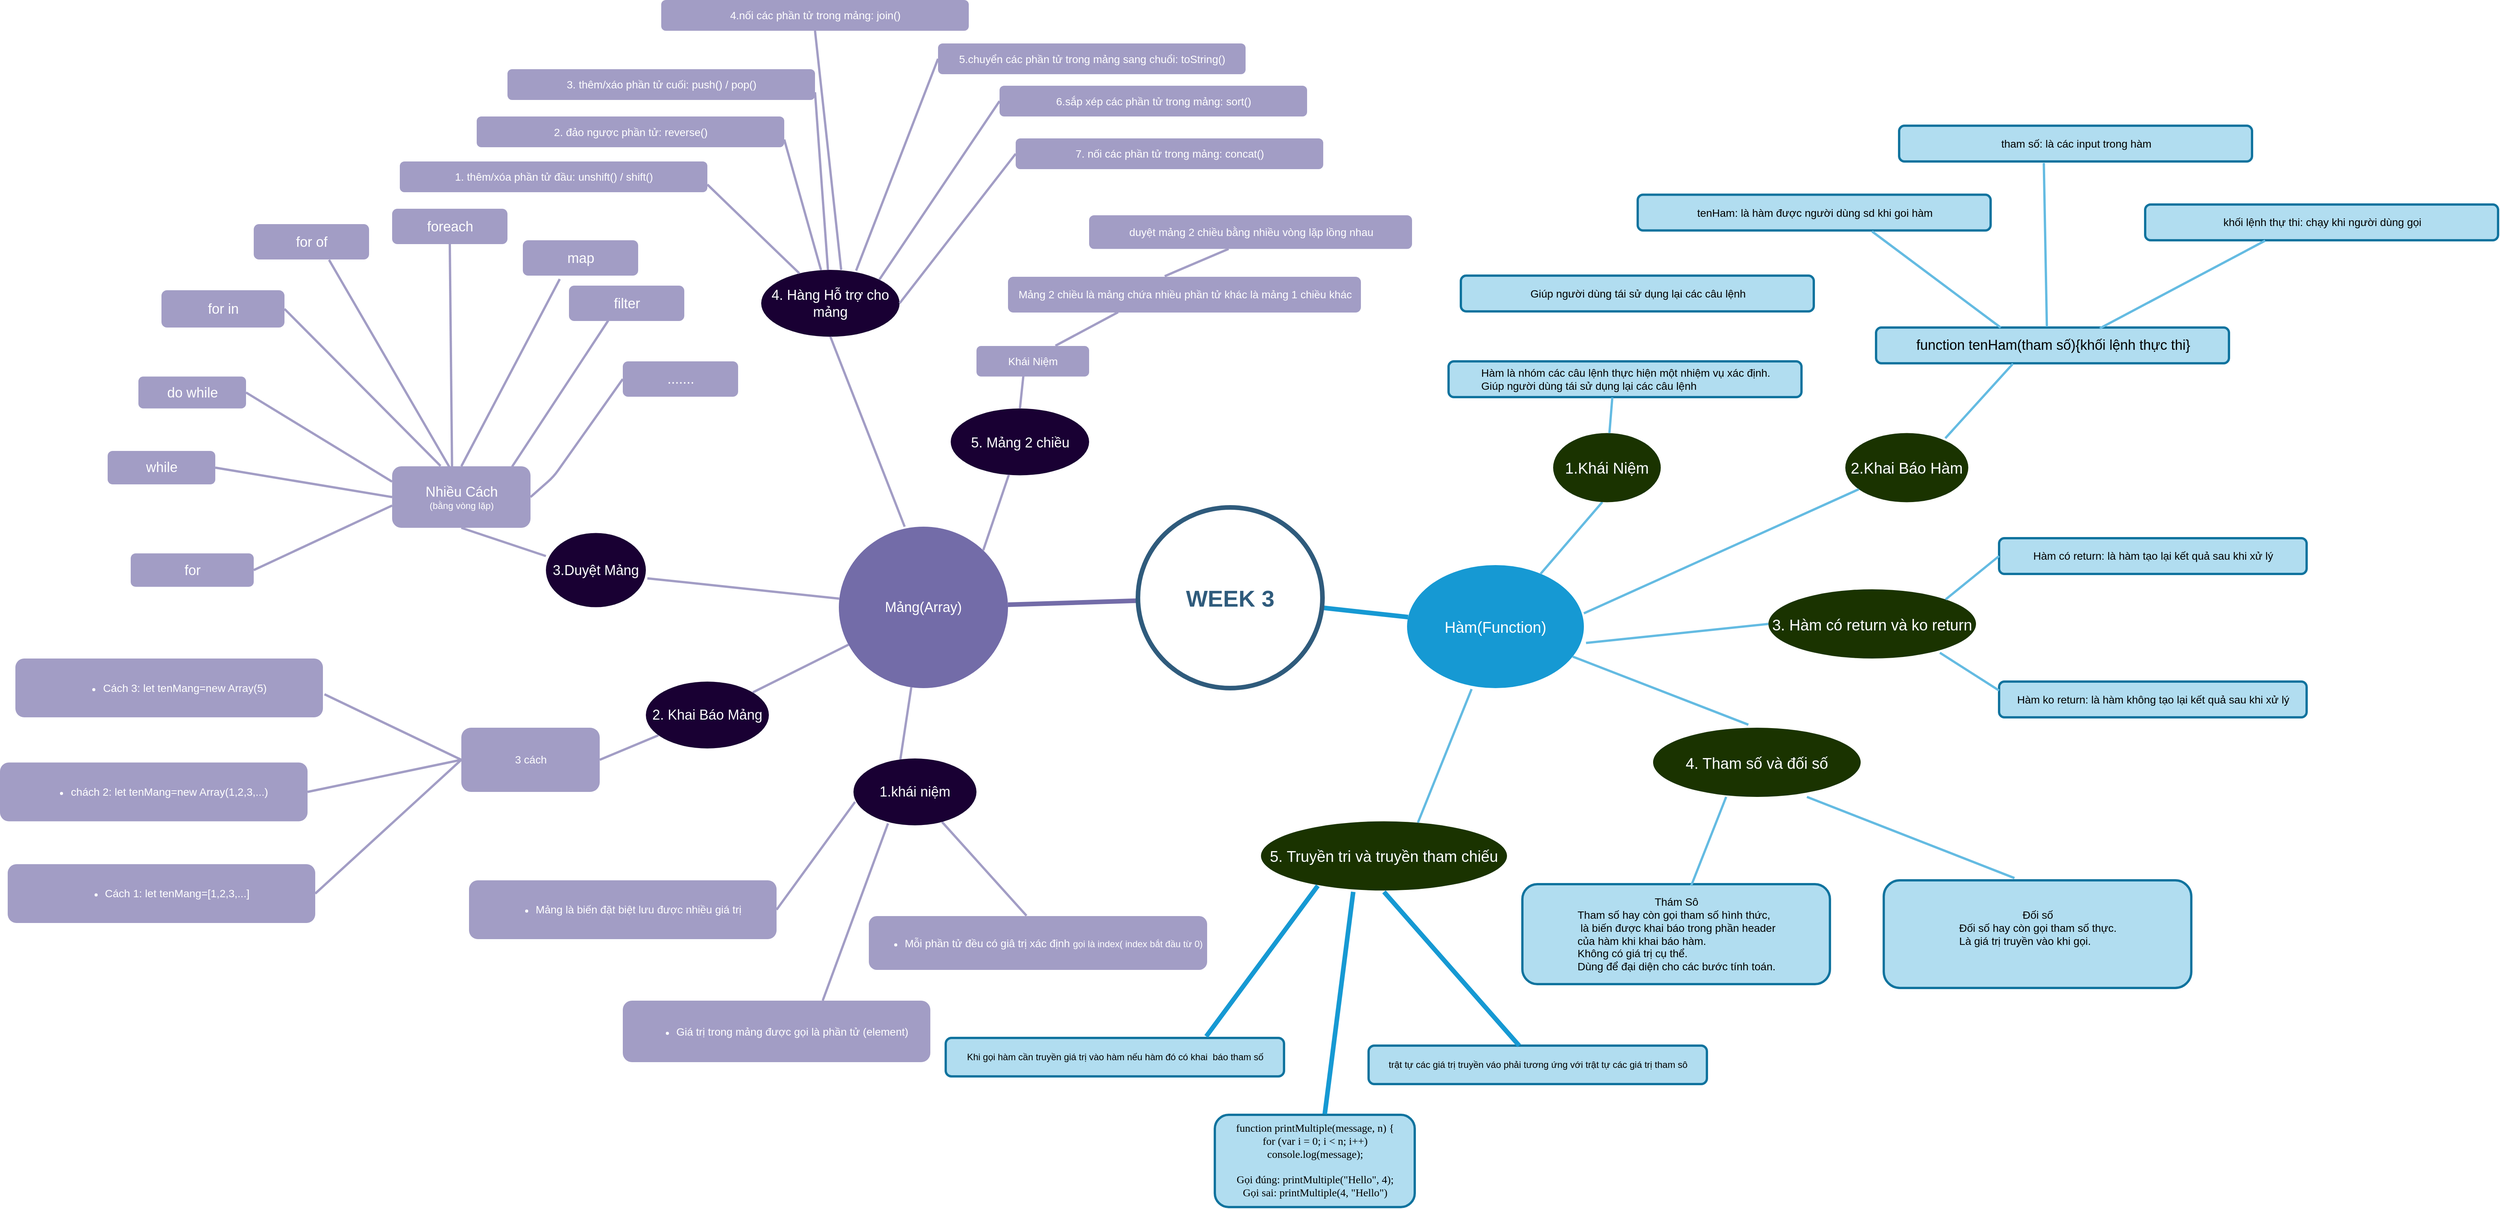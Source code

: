 <mxfile version="15.5.4" type="device"><diagram id="6a731a19-8d31-9384-78a2-239565b7b9f0" name="Page-1"><mxGraphModel dx="2037" dy="460" grid="1" gridSize="10" guides="1" tooltips="1" connect="1" arrows="1" fold="1" page="1" pageScale="1" pageWidth="1169" pageHeight="827" background="none" math="0" shadow="0"><root><mxCell id="0"/><mxCell id="1" parent="0"/><mxCell id="1353" value="Hàm(Function)" style="ellipse;whiteSpace=wrap;html=1;shadow=0;fontFamily=Helvetica;fontSize=20;fontColor=#FFFFFF;align=center;strokeWidth=3;fillColor=#1699D3;strokeColor=none;" parent="1" vertex="1"><mxGeometry x="1470" y="805" width="230" height="160" as="geometry"/></mxCell><mxCell id="1362" style="endArrow=none;strokeWidth=6;strokeColor=#1699D3;html=1;" parent="1" source="1515" target="1353" edge="1"><mxGeometry relative="1" as="geometry"/></mxCell><mxCell id="1363" style="endArrow=none;strokeWidth=6;strokeColor=#736CA8;html=1;" parent="1" source="1515" target="1516" edge="1"><mxGeometry relative="1" as="geometry"/></mxCell><mxCell id="1449" value="" style="edgeStyle=none;endArrow=none;strokeWidth=3;strokeColor=#64BBE2;html=1;entryX=0.457;entryY=0.997;entryDx=0;entryDy=0;entryPerimeter=0;" parent="1" source="1353" target="MHSJXq53pet6jbdHR2jv-1615" edge="1"><mxGeometry x="-24" y="196.5" width="100" height="100" as="geometry"><mxPoint x="-24" y="296.5" as="sourcePoint"/><mxPoint x="1797.768" y="716.5" as="targetPoint"/></mxGeometry></mxCell><mxCell id="1515" value="WEEK 3" style="ellipse;whiteSpace=wrap;html=1;shadow=0;fontFamily=Helvetica;fontSize=30;fontColor=#2F5B7C;align=center;strokeColor=#2F5B7C;strokeWidth=6;fillColor=#FFFFFF;fontStyle=1;gradientColor=none;" parent="1" vertex="1"><mxGeometry x="1120" y="730" width="240" height="235" as="geometry"/></mxCell><mxCell id="1516" value="&lt;div style=&quot;font-size: 12px&quot;&gt;&lt;span style=&quot;font-size: 18px&quot;&gt;Mảng(Array)&lt;/span&gt;&lt;/div&gt;" style="ellipse;whiteSpace=wrap;html=1;shadow=0;fontFamily=Helvetica;fontSize=20;fontColor=#FFFFFF;align=center;strokeWidth=3;fillColor=#736ca8;strokeColor=none;" parent="1" vertex="1"><mxGeometry x="731" y="755" width="220" height="210" as="geometry"/></mxCell><mxCell id="1528" value="" style="edgeStyle=none;endArrow=none;strokeWidth=3;strokeColor=#A29DC5;html=1;" parent="1" source="1516" target="MHSJXq53pet6jbdHR2jv-1593" edge="1"><mxGeometry x="-1498" y="-303.5" width="100" height="100" as="geometry"><mxPoint x="-1498" y="-203.5" as="sourcePoint"/><mxPoint x="560" y="811.5" as="targetPoint"/></mxGeometry></mxCell><mxCell id="1540" value="" style="edgeStyle=none;endArrow=none;strokeWidth=3;strokeColor=#A29DC5;html=1;entryX=0.381;entryY=0.017;entryDx=0;entryDy=0;entryPerimeter=0;" parent="1" source="1516" target="MHSJXq53pet6jbdHR2jv-1594" edge="1"><mxGeometry x="-1498" y="-303.5" width="100" height="100" as="geometry"><mxPoint x="-1498" y="-203.5" as="sourcePoint"/><mxPoint x="679.318" y="996.5" as="targetPoint"/></mxGeometry></mxCell><mxCell id="1542" style="edgeStyle=none;rounded=0;html=1;exitX=0.5;exitY=1;endArrow=none;endFill=0;jettySize=auto;orthogonalLoop=1;strokeColor=#736CA8;strokeWidth=2;fillColor=#64bbe2;fontSize=20;fontColor=#23445D;" parent="1" edge="1"><mxGeometry relative="1" as="geometry"><mxPoint x="655" y="1066.5" as="sourcePoint"/><mxPoint x="655" y="1066.5" as="targetPoint"/></mxGeometry></mxCell><mxCell id="MHSJXq53pet6jbdHR2jv-1543" value="&lt;ul style=&quot;text-align: left&quot;&gt;&lt;li&gt;&lt;span style=&quot;font-size: 14px&quot;&gt;Mảng là biến đặt biệt lưu được nhiều giá trị&lt;/span&gt;&lt;/li&gt;&lt;/ul&gt;" style="rounded=1;fillColor=#a29dc5;strokeColor=none;strokeWidth=3;shadow=0;html=1;fontColor=#FFFFFF;" vertex="1" parent="1"><mxGeometry x="250" y="1215" width="400" height="76.5" as="geometry"/></mxCell><mxCell id="MHSJXq53pet6jbdHR2jv-1544" value="&lt;ul style=&quot;text-align: left&quot;&gt;&lt;li&gt;&lt;span style=&quot;font-size: 14px&quot;&gt;Giá trị trong mảng được gọi là phần tử (element)&lt;/span&gt;&lt;/li&gt;&lt;/ul&gt;" style="rounded=1;fillColor=#a29dc5;strokeColor=none;strokeWidth=3;shadow=0;html=1;fontColor=#FFFFFF;" vertex="1" parent="1"><mxGeometry x="450" y="1371.5" width="400" height="80" as="geometry"/></mxCell><mxCell id="MHSJXq53pet6jbdHR2jv-1545" value="&lt;ul style=&quot;text-align: left&quot;&gt;&lt;li&gt;&lt;span style=&quot;font-size: 14px&quot;&gt;Mỗi phần tử đều có giâ trị xác định&amp;nbsp;&lt;/span&gt;gọi là index( index bắt đầu từ 0)&lt;/li&gt;&lt;/ul&gt;" style="rounded=1;fillColor=#a29dc5;strokeColor=none;strokeWidth=3;shadow=0;html=1;fontColor=#FFFFFF;" vertex="1" parent="1"><mxGeometry x="770" y="1261.5" width="440" height="70" as="geometry"/></mxCell><mxCell id="MHSJXq53pet6jbdHR2jv-1547" value="" style="edgeStyle=none;endArrow=none;strokeWidth=3;strokeColor=#A29DC5;html=1;exitX=0.281;exitY=0.971;exitDx=0;exitDy=0;entryX=0.65;entryY=0;entryDx=0;entryDy=0;entryPerimeter=0;exitPerimeter=0;" edge="1" parent="1" source="MHSJXq53pet6jbdHR2jv-1594" target="MHSJXq53pet6jbdHR2jv-1544"><mxGeometry x="-1748.075" y="-302.996" width="100" height="100" as="geometry"><mxPoint x="655" y="1066.5" as="sourcePoint"/><mxPoint x="370" y="794" as="targetPoint"/></mxGeometry></mxCell><mxCell id="MHSJXq53pet6jbdHR2jv-1548" value="" style="edgeStyle=none;endArrow=none;strokeWidth=3;strokeColor=#A29DC5;html=1;exitX=0.013;exitY=0.649;exitDx=0;exitDy=0;entryX=1;entryY=0.5;entryDx=0;entryDy=0;exitPerimeter=0;" edge="1" parent="1" source="MHSJXq53pet6jbdHR2jv-1594" target="MHSJXq53pet6jbdHR2jv-1543"><mxGeometry x="-1758.075" y="-392.996" width="100" height="100" as="geometry"><mxPoint x="655" y="1066.5" as="sourcePoint"/><mxPoint x="360" y="690" as="targetPoint"/></mxGeometry></mxCell><mxCell id="MHSJXq53pet6jbdHR2jv-1549" value="" style="edgeStyle=none;endArrow=none;strokeWidth=3;strokeColor=#A29DC5;html=1;entryX=0.466;entryY=-0.007;entryDx=0;entryDy=0;entryPerimeter=0;" edge="1" parent="1" source="MHSJXq53pet6jbdHR2jv-1594" target="MHSJXq53pet6jbdHR2jv-1545"><mxGeometry x="-1728.075" y="-212.996" width="100" height="100" as="geometry"><mxPoint x="659.926" y="1066.5" as="sourcePoint"/><mxPoint x="349.925" y="884.183" as="targetPoint"/></mxGeometry></mxCell><mxCell id="MHSJXq53pet6jbdHR2jv-1551" value="&lt;font style=&quot;font-size: 14px&quot;&gt;3 cách&lt;/font&gt;" style="rounded=1;fillColor=#a29dc5;strokeColor=none;strokeWidth=3;shadow=0;html=1;fontColor=#FFFFFF;" vertex="1" parent="1"><mxGeometry x="240" y="1016.5" width="180" height="83.5" as="geometry"/></mxCell><mxCell id="MHSJXq53pet6jbdHR2jv-1552" value="&lt;ul style=&quot;text-align: left&quot;&gt;&lt;li&gt;&lt;span style=&quot;font-size: 14px&quot;&gt;chách 2: let tenMang=new Array(1,2,3,...)&lt;/span&gt;&lt;/li&gt;&lt;/ul&gt;" style="rounded=1;fillColor=#a29dc5;strokeColor=none;strokeWidth=3;shadow=0;html=1;fontColor=#FFFFFF;" vertex="1" parent="1"><mxGeometry x="-360" y="1061.75" width="400" height="76.5" as="geometry"/></mxCell><mxCell id="MHSJXq53pet6jbdHR2jv-1553" value="&lt;ul style=&quot;text-align: left&quot;&gt;&lt;li&gt;&lt;span style=&quot;font-size: 14px&quot;&gt;Cách 3: let tenMang=new Array(5)&lt;/span&gt;&lt;/li&gt;&lt;/ul&gt;" style="rounded=1;fillColor=#a29dc5;strokeColor=none;strokeWidth=3;shadow=0;html=1;fontColor=#FFFFFF;" vertex="1" parent="1"><mxGeometry x="-340" y="926.5" width="400" height="76.5" as="geometry"/></mxCell><mxCell id="MHSJXq53pet6jbdHR2jv-1554" value="&lt;ul style=&quot;text-align: left&quot;&gt;&lt;li&gt;&lt;span style=&quot;font-size: 14px&quot;&gt;Cách 1: let tenMang=[1,2,3,...]&lt;/span&gt;&lt;/li&gt;&lt;/ul&gt;" style="rounded=1;fillColor=#a29dc5;strokeColor=none;strokeWidth=3;shadow=0;html=1;fontColor=#FFFFFF;" vertex="1" parent="1"><mxGeometry x="-350" y="1194" width="400" height="76.5" as="geometry"/></mxCell><mxCell id="MHSJXq53pet6jbdHR2jv-1555" value="" style="edgeStyle=none;endArrow=none;strokeWidth=3;strokeColor=#A29DC5;html=1;entryX=1;entryY=0.5;entryDx=0;entryDy=0;exitX=0;exitY=0.5;exitDx=0;exitDy=0;" edge="1" parent="1" source="MHSJXq53pet6jbdHR2jv-1551" target="MHSJXq53pet6jbdHR2jv-1554"><mxGeometry x="-1898.075" y="-691.996" width="100" height="100" as="geometry"><mxPoint x="120" y="850" as="sourcePoint"/><mxPoint x="220" y="391" as="targetPoint"/></mxGeometry></mxCell><mxCell id="MHSJXq53pet6jbdHR2jv-1556" value="" style="edgeStyle=none;endArrow=none;strokeWidth=3;strokeColor=#A29DC5;html=1;exitX=0;exitY=0.5;exitDx=0;exitDy=0;entryX=1;entryY=0.5;entryDx=0;entryDy=0;" edge="1" parent="1" source="MHSJXq53pet6jbdHR2jv-1551" target="MHSJXq53pet6jbdHR2jv-1552"><mxGeometry x="-1818.075" y="-811.996" width="100" height="100" as="geometry"><mxPoint x="380" y="350" as="sourcePoint"/><mxPoint x="300" y="271" as="targetPoint"/></mxGeometry></mxCell><mxCell id="MHSJXq53pet6jbdHR2jv-1557" value="" style="edgeStyle=none;endArrow=none;strokeWidth=3;strokeColor=#A29DC5;html=1;entryX=1.005;entryY=0.608;entryDx=0;entryDy=0;entryPerimeter=0;exitX=0;exitY=0.5;exitDx=0;exitDy=0;" edge="1" parent="1" source="MHSJXq53pet6jbdHR2jv-1551" target="MHSJXq53pet6jbdHR2jv-1553"><mxGeometry x="-1658.075" y="-711.996" width="100" height="100" as="geometry"><mxPoint x="540" y="450" as="sourcePoint"/><mxPoint x="460" y="371" as="targetPoint"/></mxGeometry></mxCell><mxCell id="MHSJXq53pet6jbdHR2jv-1558" value="" style="edgeStyle=none;endArrow=none;strokeWidth=3;strokeColor=#A29DC5;html=1;entryX=1;entryY=0.5;entryDx=0;entryDy=0;" edge="1" parent="1" source="MHSJXq53pet6jbdHR2jv-1593" target="MHSJXq53pet6jbdHR2jv-1551"><mxGeometry x="-1708.075" y="-541.996" width="100" height="100" as="geometry"><mxPoint x="380" y="811.5" as="sourcePoint"/><mxPoint x="410" y="541" as="targetPoint"/></mxGeometry></mxCell><mxCell id="MHSJXq53pet6jbdHR2jv-1560" value="&lt;span style=&quot;font-size: 18px&quot;&gt;Nhiều Cách&lt;br&gt;&lt;/span&gt;(bằng vòng lặp)" style="rounded=1;fillColor=#a29dc5;strokeColor=none;strokeWidth=3;shadow=0;html=1;fontColor=#FFFFFF;" vertex="1" parent="1"><mxGeometry x="150" y="676.5" width="180" height="80" as="geometry"/></mxCell><mxCell id="MHSJXq53pet6jbdHR2jv-1561" value="&lt;span style=&quot;font-size: 18px&quot;&gt;for in&lt;/span&gt;" style="rounded=1;fillColor=#a29dc5;strokeColor=none;strokeWidth=3;shadow=0;html=1;fontColor=#FFFFFF;" vertex="1" parent="1"><mxGeometry x="-150" y="447.5" width="160" height="48.5" as="geometry"/></mxCell><mxCell id="MHSJXq53pet6jbdHR2jv-1562" value="&lt;span style=&quot;font-size: 18px&quot;&gt;do while&lt;/span&gt;" style="rounded=1;fillColor=#a29dc5;strokeColor=none;strokeWidth=3;shadow=0;html=1;fontColor=#FFFFFF;" vertex="1" parent="1"><mxGeometry x="-180" y="559.75" width="140" height="41.5" as="geometry"/></mxCell><mxCell id="MHSJXq53pet6jbdHR2jv-1563" value="&lt;span style=&quot;font-size: 18px&quot;&gt;while&lt;/span&gt;" style="rounded=1;fillColor=#a29dc5;strokeColor=none;strokeWidth=3;shadow=0;html=1;fontColor=#FFFFFF;" vertex="1" parent="1"><mxGeometry x="-220" y="656.5" width="140" height="43.5" as="geometry"/></mxCell><mxCell id="MHSJXq53pet6jbdHR2jv-1564" value="&lt;span style=&quot;font-size: 18px&quot;&gt;for&lt;/span&gt;" style="rounded=1;fillColor=#a29dc5;strokeColor=none;strokeWidth=3;shadow=0;html=1;fontColor=#FFFFFF;" vertex="1" parent="1"><mxGeometry x="-190" y="789.75" width="160" height="43.5" as="geometry"/></mxCell><mxCell id="MHSJXq53pet6jbdHR2jv-1565" value="&lt;span style=&quot;font-size: 18px&quot;&gt;for of&lt;/span&gt;" style="rounded=1;fillColor=#a29dc5;strokeColor=none;strokeWidth=3;shadow=0;html=1;fontColor=#FFFFFF;" vertex="1" parent="1"><mxGeometry x="-30" y="361.5" width="150" height="46" as="geometry"/></mxCell><mxCell id="MHSJXq53pet6jbdHR2jv-1566" value="&lt;span style=&quot;font-size: 18px&quot;&gt;foreach&lt;/span&gt;" style="rounded=1;fillColor=#a29dc5;strokeColor=none;strokeWidth=3;shadow=0;html=1;fontColor=#FFFFFF;" vertex="1" parent="1"><mxGeometry x="150" y="341.5" width="150" height="46" as="geometry"/></mxCell><mxCell id="MHSJXq53pet6jbdHR2jv-1567" value="&lt;span style=&quot;font-size: 18px&quot;&gt;map&lt;/span&gt;" style="rounded=1;fillColor=#a29dc5;strokeColor=none;strokeWidth=3;shadow=0;html=1;fontColor=#FFFFFF;" vertex="1" parent="1"><mxGeometry x="320" y="382.5" width="150" height="46" as="geometry"/></mxCell><mxCell id="MHSJXq53pet6jbdHR2jv-1568" value="&lt;span style=&quot;font-size: 18px&quot;&gt;filter&lt;/span&gt;" style="rounded=1;fillColor=#a29dc5;strokeColor=none;strokeWidth=3;shadow=0;html=1;fontColor=#FFFFFF;" vertex="1" parent="1"><mxGeometry x="380" y="441.5" width="150" height="46" as="geometry"/></mxCell><mxCell id="MHSJXq53pet6jbdHR2jv-1569" value="&lt;span style=&quot;font-size: 18px&quot;&gt;.......&lt;/span&gt;" style="rounded=1;fillColor=#a29dc5;strokeColor=none;strokeWidth=3;shadow=0;html=1;fontColor=#FFFFFF;" vertex="1" parent="1"><mxGeometry x="450" y="540" width="150" height="46" as="geometry"/></mxCell><mxCell id="MHSJXq53pet6jbdHR2jv-1570" value="" style="edgeStyle=none;endArrow=none;strokeWidth=3;strokeColor=#A29DC5;html=1;entryX=1.015;entryY=0.611;entryDx=0;entryDy=0;entryPerimeter=0;" edge="1" parent="1" source="1516" target="MHSJXq53pet6jbdHR2jv-1591"><mxGeometry x="-1458.075" y="-701.996" width="100" height="100" as="geometry"><mxPoint x="630" y="740" as="sourcePoint"/><mxPoint x="610" y="650" as="targetPoint"/></mxGeometry></mxCell><mxCell id="MHSJXq53pet6jbdHR2jv-1571" value="" style="edgeStyle=none;endArrow=none;strokeWidth=3;strokeColor=#A29DC5;html=1;exitX=0;exitY=0.311;exitDx=0;exitDy=0;entryX=0.5;entryY=1;entryDx=0;entryDy=0;exitPerimeter=0;" edge="1" parent="1" source="MHSJXq53pet6jbdHR2jv-1591" target="MHSJXq53pet6jbdHR2jv-1560"><mxGeometry x="-1708.075" y="-801.996" width="100" height="100" as="geometry"><mxPoint x="430" y="650" as="sourcePoint"/><mxPoint x="320" y="644.75" as="targetPoint"/></mxGeometry></mxCell><mxCell id="MHSJXq53pet6jbdHR2jv-1572" value="" style="edgeStyle=none;endArrow=none;strokeWidth=3;strokeColor=#A29DC5;html=1;exitX=0;exitY=0.5;exitDx=0;exitDy=0;entryX=1;entryY=0.5;entryDx=0;entryDy=0;" edge="1" parent="1" source="MHSJXq53pet6jbdHR2jv-1569" target="MHSJXq53pet6jbdHR2jv-1560"><mxGeometry x="-1668.075" y="-871.996" width="100" height="100" as="geometry"><mxPoint x="420" y="570" as="sourcePoint"/><mxPoint x="390" y="570" as="targetPoint"/><Array as="points"><mxPoint x="360" y="690"/></Array></mxGeometry></mxCell><mxCell id="MHSJXq53pet6jbdHR2jv-1573" value="" style="edgeStyle=none;endArrow=none;strokeWidth=3;strokeColor=#A29DC5;html=1;exitX=0.34;exitY=0.989;exitDx=0;exitDy=0;exitPerimeter=0;entryX=0.867;entryY=0.006;entryDx=0;entryDy=0;entryPerimeter=0;" edge="1" parent="1" source="MHSJXq53pet6jbdHR2jv-1568" target="MHSJXq53pet6jbdHR2jv-1560"><mxGeometry x="-1648.075" y="-931.996" width="100" height="100" as="geometry"><mxPoint x="440" y="510" as="sourcePoint"/><mxPoint x="310" y="670" as="targetPoint"/></mxGeometry></mxCell><mxCell id="MHSJXq53pet6jbdHR2jv-1574" value="" style="edgeStyle=none;endArrow=none;strokeWidth=3;strokeColor=#A29DC5;html=1;exitX=0.32;exitY=1.098;exitDx=0;exitDy=0;entryX=0.5;entryY=0;entryDx=0;entryDy=0;exitPerimeter=0;" edge="1" parent="1" source="MHSJXq53pet6jbdHR2jv-1567" target="MHSJXq53pet6jbdHR2jv-1560"><mxGeometry x="-1668.075" y="-971.996" width="100" height="100" as="geometry"><mxPoint x="420" y="470" as="sourcePoint"/><mxPoint x="360" y="474.75" as="targetPoint"/></mxGeometry></mxCell><mxCell id="MHSJXq53pet6jbdHR2jv-1575" value="" style="edgeStyle=none;endArrow=none;strokeWidth=3;strokeColor=#A29DC5;html=1;exitX=0.5;exitY=1;exitDx=0;exitDy=0;entryX=0.433;entryY=0.025;entryDx=0;entryDy=0;entryPerimeter=0;" edge="1" parent="1" source="MHSJXq53pet6jbdHR2jv-1566" target="MHSJXq53pet6jbdHR2jv-1560"><mxGeometry x="-1768.075" y="-991.996" width="100" height="100" as="geometry"><mxPoint x="320" y="450" as="sourcePoint"/><mxPoint x="260" y="454.75" as="targetPoint"/></mxGeometry></mxCell><mxCell id="MHSJXq53pet6jbdHR2jv-1576" value="" style="edgeStyle=none;endArrow=none;strokeWidth=3;strokeColor=#A29DC5;html=1;exitX=0.417;exitY=0.025;exitDx=0;exitDy=0;exitPerimeter=0;entryX=0.653;entryY=1.011;entryDx=0;entryDy=0;entryPerimeter=0;" edge="1" parent="1" source="MHSJXq53pet6jbdHR2jv-1560" target="MHSJXq53pet6jbdHR2jv-1565"><mxGeometry x="-1898.075" y="-1021.996" width="100" height="100" as="geometry"><mxPoint x="190" y="420" as="sourcePoint"/><mxPoint x="200" y="390" as="targetPoint"/></mxGeometry></mxCell><mxCell id="MHSJXq53pet6jbdHR2jv-1577" value="" style="edgeStyle=none;endArrow=none;strokeWidth=3;strokeColor=#A29DC5;html=1;exitX=0.35;exitY=-0.006;exitDx=0;exitDy=0;entryX=1;entryY=0.5;entryDx=0;entryDy=0;exitPerimeter=0;" edge="1" parent="1" source="MHSJXq53pet6jbdHR2jv-1560" target="MHSJXq53pet6jbdHR2jv-1561"><mxGeometry x="-1928.075" y="-981.996" width="100" height="100" as="geometry"><mxPoint x="160" y="460" as="sourcePoint"/><mxPoint x="100" y="464.75" as="targetPoint"/></mxGeometry></mxCell><mxCell id="MHSJXq53pet6jbdHR2jv-1578" value="" style="edgeStyle=none;endArrow=none;strokeWidth=3;strokeColor=#A29DC5;html=1;exitX=0;exitY=0.25;exitDx=0;exitDy=0;entryX=1;entryY=0.5;entryDx=0;entryDy=0;" edge="1" parent="1" source="MHSJXq53pet6jbdHR2jv-1560" target="MHSJXq53pet6jbdHR2jv-1562"><mxGeometry x="-1968.075" y="-941.996" width="100" height="100" as="geometry"><mxPoint x="120" y="500" as="sourcePoint"/><mxPoint x="60" y="504.75" as="targetPoint"/></mxGeometry></mxCell><mxCell id="MHSJXq53pet6jbdHR2jv-1579" value="" style="edgeStyle=none;endArrow=none;strokeWidth=3;strokeColor=#A29DC5;html=1;exitX=0;exitY=0.5;exitDx=0;exitDy=0;entryX=1;entryY=0.5;entryDx=0;entryDy=0;" edge="1" parent="1" source="MHSJXq53pet6jbdHR2jv-1560" target="MHSJXq53pet6jbdHR2jv-1563"><mxGeometry x="-1948.075" y="-881.996" width="100" height="100" as="geometry"><mxPoint x="140" y="560" as="sourcePoint"/><mxPoint x="110" y="565" as="targetPoint"/></mxGeometry></mxCell><mxCell id="MHSJXq53pet6jbdHR2jv-1580" value="" style="edgeStyle=none;endArrow=none;strokeWidth=3;strokeColor=#A29DC5;html=1;exitX=0;exitY=0.638;exitDx=0;exitDy=0;entryX=1;entryY=0.5;entryDx=0;entryDy=0;exitPerimeter=0;" edge="1" parent="1" source="MHSJXq53pet6jbdHR2jv-1560" target="MHSJXq53pet6jbdHR2jv-1564"><mxGeometry x="-1928.075" y="-821.996" width="100" height="100" as="geometry"><mxPoint x="160" y="620" as="sourcePoint"/><mxPoint x="100" y="624.75" as="targetPoint"/></mxGeometry></mxCell><mxCell id="MHSJXq53pet6jbdHR2jv-1584" value="&lt;span style=&quot;font-size: 14px&quot;&gt;3. thêm/xáo phần tử cuối: push() / pop()&lt;/span&gt;" style="rounded=1;fillColor=#a29dc5;strokeColor=none;strokeWidth=3;shadow=0;html=1;fontColor=#FFFFFF;align=center;" vertex="1" parent="1"><mxGeometry x="300" y="160" width="400" height="40" as="geometry"/></mxCell><mxCell id="MHSJXq53pet6jbdHR2jv-1585" value="&lt;span style=&quot;font-size: 14px ; text-align: left&quot;&gt;4.nối các phần tử trong mảng: join()&lt;/span&gt;" style="rounded=1;fillColor=#a29dc5;strokeColor=none;strokeWidth=3;shadow=0;html=1;fontColor=#FFFFFF;" vertex="1" parent="1"><mxGeometry x="500" y="70" width="400" height="40" as="geometry"/></mxCell><mxCell id="MHSJXq53pet6jbdHR2jv-1586" value="&lt;div style=&quot;text-align: left&quot;&gt;&lt;span style=&quot;font-size: 14px&quot;&gt;2. đảo ngược phần tử: reverse()&lt;/span&gt;&lt;/div&gt;" style="rounded=1;fillColor=#a29dc5;strokeColor=none;strokeWidth=3;shadow=0;html=1;fontColor=#FFFFFF;" vertex="1" parent="1"><mxGeometry x="260" y="221.5" width="400" height="40" as="geometry"/></mxCell><mxCell id="MHSJXq53pet6jbdHR2jv-1587" value="&lt;span style=&quot;font-size: 14px ; text-align: left&quot;&gt;1. thêm/xóa phần tử đầu: unshift() / shift()&lt;/span&gt;" style="rounded=1;fillColor=#a29dc5;strokeColor=none;strokeWidth=3;shadow=0;html=1;fontColor=#FFFFFF;" vertex="1" parent="1"><mxGeometry x="160" y="280" width="400" height="40" as="geometry"/></mxCell><mxCell id="MHSJXq53pet6jbdHR2jv-1588" value="&lt;span style=&quot;font-size: 14px ; text-align: left&quot;&gt;5.chuyển các phần tử trong mảng sang chuổi: toString()&lt;/span&gt;" style="rounded=1;fillColor=#a29dc5;strokeColor=none;strokeWidth=3;shadow=0;html=1;fontColor=#FFFFFF;" vertex="1" parent="1"><mxGeometry x="860" y="126.5" width="400" height="40" as="geometry"/></mxCell><mxCell id="MHSJXq53pet6jbdHR2jv-1589" value="&lt;span style=&quot;font-size: 14px ; text-align: left&quot;&gt;6.sắp xép các phần tử trong mảng: sort()&lt;/span&gt;" style="rounded=1;fillColor=#a29dc5;strokeColor=none;strokeWidth=3;shadow=0;html=1;fontColor=#FFFFFF;" vertex="1" parent="1"><mxGeometry x="940" y="181.5" width="400" height="40" as="geometry"/></mxCell><mxCell id="MHSJXq53pet6jbdHR2jv-1590" value="&lt;span style=&quot;font-size: 14px ; text-align: left&quot;&gt;7. nối các phần tử trong mảng: concat()&lt;/span&gt;" style="rounded=1;fillColor=#a29dc5;strokeColor=none;strokeWidth=3;shadow=0;html=1;fontColor=#FFFFFF;" vertex="1" parent="1"><mxGeometry x="961" y="250" width="400" height="40" as="geometry"/></mxCell><mxCell id="MHSJXq53pet6jbdHR2jv-1591" value="&lt;div style=&quot;font-size: 12px&quot;&gt;&lt;span style=&quot;font-size: 18px&quot;&gt;3.Duyệt Mảng&lt;/span&gt;&lt;br&gt;&lt;/div&gt;" style="ellipse;whiteSpace=wrap;html=1;shadow=0;fontFamily=Helvetica;fontSize=20;fontColor=#FFFFFF;align=center;strokeWidth=3;fillColor=#190033;strokeColor=none;" vertex="1" parent="1"><mxGeometry x="350" y="763.25" width="130" height="96.5" as="geometry"/></mxCell><mxCell id="MHSJXq53pet6jbdHR2jv-1593" value="&lt;div style=&quot;font-size: 12px&quot;&gt;&lt;font style=&quot;font-size: 18px&quot;&gt;2. Khai B&lt;/font&gt;&lt;span style=&quot;font-size: 18px&quot;&gt;áo Mảng&lt;/span&gt;&lt;br&gt;&lt;/div&gt;" style="ellipse;whiteSpace=wrap;html=1;shadow=0;fontFamily=Helvetica;fontSize=20;fontColor=#FFFFFF;align=center;strokeWidth=3;fillColor=#190033;strokeColor=none;" vertex="1" parent="1"><mxGeometry x="480" y="956.5" width="160" height="87" as="geometry"/></mxCell><mxCell id="MHSJXq53pet6jbdHR2jv-1594" value="&lt;div style=&quot;font-size: 12px&quot;&gt;&lt;span style=&quot;font-size: 18px&quot;&gt;1.khái niệm&lt;/span&gt;&lt;br&gt;&lt;/div&gt;" style="ellipse;whiteSpace=wrap;html=1;shadow=0;fontFamily=Helvetica;fontSize=20;fontColor=#FFFFFF;align=center;strokeWidth=3;fillColor=#190033;strokeColor=none;" vertex="1" parent="1"><mxGeometry x="750" y="1056.5" width="160" height="87" as="geometry"/></mxCell><mxCell id="MHSJXq53pet6jbdHR2jv-1595" value="&lt;div style=&quot;font-size: 12px&quot;&gt;&lt;span style=&quot;font-size: 18px&quot;&gt;4. Hàng Hỗ trợ cho mảng&lt;/span&gt;&lt;br&gt;&lt;/div&gt;" style="ellipse;whiteSpace=wrap;html=1;shadow=0;fontFamily=Helvetica;fontSize=20;fontColor=#FFFFFF;align=center;strokeWidth=3;fillColor=#190033;strokeColor=none;" vertex="1" parent="1"><mxGeometry x="630" y="421" width="180" height="87" as="geometry"/></mxCell><mxCell id="MHSJXq53pet6jbdHR2jv-1596" value="" style="edgeStyle=none;endArrow=none;strokeWidth=3;strokeColor=#A29DC5;html=1;entryX=1;entryY=0.75;entryDx=0;entryDy=0;" edge="1" parent="1" source="MHSJXq53pet6jbdHR2jv-1595" target="MHSJXq53pet6jbdHR2jv-1587"><mxGeometry x="-1338.075" y="-1116.496" width="100" height="100" as="geometry"><mxPoint x="830" y="340" as="sourcePoint"/><mxPoint x="700" y="385.5" as="targetPoint"/></mxGeometry></mxCell><mxCell id="MHSJXq53pet6jbdHR2jv-1597" value="" style="edgeStyle=none;endArrow=none;strokeWidth=3;strokeColor=#A29DC5;html=1;entryX=1;entryY=0.75;entryDx=0;entryDy=0;" edge="1" parent="1" source="MHSJXq53pet6jbdHR2jv-1595" target="MHSJXq53pet6jbdHR2jv-1586"><mxGeometry x="-1318.075" y="-1176.496" width="100" height="100" as="geometry"><mxPoint x="800" y="240" as="sourcePoint"/><mxPoint x="720" y="325.5" as="targetPoint"/></mxGeometry></mxCell><mxCell id="MHSJXq53pet6jbdHR2jv-1598" value="" style="edgeStyle=none;endArrow=none;strokeWidth=3;strokeColor=#A29DC5;html=1;entryX=1;entryY=0.75;entryDx=0;entryDy=0;" edge="1" parent="1" source="MHSJXq53pet6jbdHR2jv-1595" target="MHSJXq53pet6jbdHR2jv-1584"><mxGeometry x="-1288.075" y="-1226.496" width="100" height="100" as="geometry"><mxPoint x="710" y="360" as="sourcePoint"/><mxPoint x="750" y="275.5" as="targetPoint"/></mxGeometry></mxCell><mxCell id="MHSJXq53pet6jbdHR2jv-1599" value="" style="edgeStyle=none;endArrow=none;strokeWidth=3;strokeColor=#A29DC5;html=1;exitX=0.5;exitY=1;exitDx=0;exitDy=0;entryX=0.578;entryY=0;entryDx=0;entryDy=0;entryPerimeter=0;" edge="1" parent="1" source="MHSJXq53pet6jbdHR2jv-1585" target="MHSJXq53pet6jbdHR2jv-1595"><mxGeometry x="-1238.075" y="-1266.496" width="100" height="100" as="geometry"><mxPoint x="880" y="150" as="sourcePoint"/><mxPoint x="800" y="235.5" as="targetPoint"/></mxGeometry></mxCell><mxCell id="MHSJXq53pet6jbdHR2jv-1600" value="" style="edgeStyle=none;endArrow=none;strokeWidth=3;strokeColor=#A29DC5;html=1;exitX=0;exitY=0.5;exitDx=0;exitDy=0;entryX=0.686;entryY=0.011;entryDx=0;entryDy=0;entryPerimeter=0;" edge="1" parent="1" source="MHSJXq53pet6jbdHR2jv-1588" target="MHSJXq53pet6jbdHR2jv-1595"><mxGeometry x="-1128.075" y="-1216.496" width="100" height="100" as="geometry"><mxPoint x="990" y="200" as="sourcePoint"/><mxPoint x="910" y="285.5" as="targetPoint"/></mxGeometry></mxCell><mxCell id="MHSJXq53pet6jbdHR2jv-1601" value="" style="edgeStyle=none;endArrow=none;strokeWidth=3;strokeColor=#A29DC5;html=1;exitX=0;exitY=0.5;exitDx=0;exitDy=0;entryX=1;entryY=0;entryDx=0;entryDy=0;" edge="1" parent="1" source="MHSJXq53pet6jbdHR2jv-1589" target="MHSJXq53pet6jbdHR2jv-1595"><mxGeometry x="-1098.075" y="-1156.496" width="100" height="100" as="geometry"><mxPoint x="1020" y="260" as="sourcePoint"/><mxPoint x="940" y="345.5" as="targetPoint"/></mxGeometry></mxCell><mxCell id="MHSJXq53pet6jbdHR2jv-1602" value="" style="edgeStyle=none;endArrow=none;strokeWidth=3;strokeColor=#A29DC5;html=1;exitX=0;exitY=0.5;exitDx=0;exitDy=0;entryX=1;entryY=0.5;entryDx=0;entryDy=0;" edge="1" parent="1" source="MHSJXq53pet6jbdHR2jv-1590" target="MHSJXq53pet6jbdHR2jv-1595"><mxGeometry x="-1078.075" y="-1106.496" width="100" height="100" as="geometry"><mxPoint x="1040" y="310" as="sourcePoint"/><mxPoint x="960" y="395.5" as="targetPoint"/></mxGeometry></mxCell><mxCell id="MHSJXq53pet6jbdHR2jv-1603" value="" style="edgeStyle=none;endArrow=none;strokeWidth=3;strokeColor=#A29DC5;html=1;exitX=0.5;exitY=1;exitDx=0;exitDy=0;entryX=0.389;entryY=0;entryDx=0;entryDy=0;entryPerimeter=0;" edge="1" parent="1" source="MHSJXq53pet6jbdHR2jv-1595" target="1516"><mxGeometry x="-1248.075" y="-886.496" width="100" height="100" as="geometry"><mxPoint x="870" y="530" as="sourcePoint"/><mxPoint x="790" y="615.5" as="targetPoint"/></mxGeometry></mxCell><mxCell id="MHSJXq53pet6jbdHR2jv-1605" value="&lt;div&gt;&lt;span style=&quot;font-size: 18px&quot;&gt;5. Mảng 2 chiều&lt;/span&gt;&lt;/div&gt;" style="ellipse;whiteSpace=wrap;html=1;shadow=0;fontFamily=Helvetica;fontSize=20;fontColor=#FFFFFF;align=center;strokeWidth=3;fillColor=#190033;strokeColor=none;" vertex="1" parent="1"><mxGeometry x="876.5" y="601.25" width="180" height="87" as="geometry"/></mxCell><mxCell id="MHSJXq53pet6jbdHR2jv-1606" value="&lt;font style=&quot;font-size: 14px&quot;&gt;Khái Niệm&lt;/font&gt;" style="rounded=1;fillColor=#a29dc5;strokeColor=none;strokeWidth=3;shadow=0;html=1;fontColor=#FFFFFF;" vertex="1" parent="1"><mxGeometry x="910" y="520" width="146.5" height="39.75" as="geometry"/></mxCell><mxCell id="MHSJXq53pet6jbdHR2jv-1607" value="&lt;span style=&quot;font-size: 14px ; text-align: left&quot;&gt;Mảng 2 chiều là mảng chứa nhiều phần tử khác là mảng 1 chiều khác&lt;/span&gt;" style="rounded=1;fillColor=#a29dc5;strokeColor=none;strokeWidth=3;shadow=0;html=1;fontColor=#FFFFFF;" vertex="1" parent="1"><mxGeometry x="951" y="430" width="459" height="46.5" as="geometry"/></mxCell><mxCell id="MHSJXq53pet6jbdHR2jv-1608" value="&lt;span style=&quot;font-size: 14px ; text-align: left&quot;&gt;duyệt mảng 2 chiều bằng nhiều vòng lặp lồng nhau&lt;/span&gt;" style="rounded=1;fillColor=#a29dc5;strokeColor=none;strokeWidth=3;shadow=0;html=1;fontColor=#FFFFFF;" vertex="1" parent="1"><mxGeometry x="1056.5" y="350" width="420" height="43.75" as="geometry"/></mxCell><mxCell id="MHSJXq53pet6jbdHR2jv-1610" value="" style="edgeStyle=none;endArrow=none;strokeWidth=3;strokeColor=#A29DC5;html=1;entryX=1;entryY=0;entryDx=0;entryDy=0;" edge="1" parent="1" source="MHSJXq53pet6jbdHR2jv-1605" target="1516"><mxGeometry x="-1208.075" y="-784.996" width="100" height="100" as="geometry"><mxPoint x="840" y="720" as="sourcePoint"/><mxPoint x="820" y="810" as="targetPoint"/></mxGeometry></mxCell><mxCell id="MHSJXq53pet6jbdHR2jv-1611" value="" style="edgeStyle=none;endArrow=none;strokeWidth=3;strokeColor=#A29DC5;html=1;exitX=0.416;exitY=0.987;exitDx=0;exitDy=0;exitPerimeter=0;entryX=0.5;entryY=0;entryDx=0;entryDy=0;" edge="1" parent="1" source="MHSJXq53pet6jbdHR2jv-1606" target="MHSJXq53pet6jbdHR2jv-1605"><mxGeometry x="-1058.075" y="-914.996" width="100" height="100" as="geometry"><mxPoint x="990" y="590" as="sourcePoint"/><mxPoint x="970" y="680" as="targetPoint"/></mxGeometry></mxCell><mxCell id="MHSJXq53pet6jbdHR2jv-1612" value="" style="edgeStyle=none;endArrow=none;strokeWidth=3;strokeColor=#A29DC5;html=1;entryX=0.701;entryY=-0.009;entryDx=0;entryDy=0;entryPerimeter=0;exitX=0.312;exitY=0.991;exitDx=0;exitDy=0;exitPerimeter=0;" edge="1" parent="1" source="MHSJXq53pet6jbdHR2jv-1607" target="MHSJXq53pet6jbdHR2jv-1606"><mxGeometry x="-899.575" y="-1023.496" width="100" height="100" as="geometry"><mxPoint x="1148.5" y="481.5" as="sourcePoint"/><mxPoint x="1128.5" y="571.5" as="targetPoint"/></mxGeometry></mxCell><mxCell id="MHSJXq53pet6jbdHR2jv-1613" value="" style="edgeStyle=none;endArrow=none;strokeWidth=3;strokeColor=#A29DC5;html=1;entryX=0.444;entryY=-0.017;entryDx=0;entryDy=0;entryPerimeter=0;exitX=0.432;exitY=1;exitDx=0;exitDy=0;exitPerimeter=0;" edge="1" parent="1" source="MHSJXq53pet6jbdHR2jv-1608" target="MHSJXq53pet6jbdHR2jv-1607"><mxGeometry x="-818.075" y="-1114.996" width="100" height="100" as="geometry"><mxPoint x="1230" y="390" as="sourcePoint"/><mxPoint x="1134.447" y="427.487" as="targetPoint"/></mxGeometry></mxCell><mxCell id="MHSJXq53pet6jbdHR2jv-1615" value="1.Khái Niệm" style="ellipse;whiteSpace=wrap;html=1;shadow=0;fontFamily=Helvetica;fontSize=20;fontColor=#FFFFFF;align=center;strokeWidth=3;fillColor=#1A3300;strokeColor=none;" vertex="1" parent="1"><mxGeometry x="1660" y="633.25" width="140" height="90" as="geometry"/></mxCell><mxCell id="MHSJXq53pet6jbdHR2jv-1616" value="&lt;span style=&quot;font-size: 14px ; text-align: left&quot;&gt;Hàm là nhóm các câu lệnh thực hiện một nhiệm vụ xác định.&lt;br&gt;&lt;div style=&quot;text-align: left&quot;&gt;&lt;span style=&quot;text-align: center&quot;&gt;Giúp người dùng tái sử dụng lại các câu lệnh&lt;/span&gt;&lt;/div&gt;&lt;/span&gt;" style="rounded=1;fillColor=#b1ddf0;strokeColor=#10739e;strokeWidth=3;shadow=0;html=1;" vertex="1" parent="1"><mxGeometry x="1524" y="540" width="459" height="46.5" as="geometry"/></mxCell><mxCell id="MHSJXq53pet6jbdHR2jv-1617" value="&lt;span style=&quot;font-size: 14px ; text-align: left&quot;&gt;Giúp người dùng tái sử dụng lại các câu lệnh&lt;/span&gt;" style="rounded=1;fillColor=#b1ddf0;strokeColor=#10739e;strokeWidth=3;shadow=0;html=1;" vertex="1" parent="1"><mxGeometry x="1540" y="428.5" width="459" height="46.5" as="geometry"/></mxCell><mxCell id="MHSJXq53pet6jbdHR2jv-1618" value="" style="edgeStyle=none;endArrow=none;strokeWidth=3;strokeColor=#64BBE2;html=1;entryX=0.464;entryY=1.011;entryDx=0;entryDy=0;entryPerimeter=0;" edge="1" parent="1" source="MHSJXq53pet6jbdHR2jv-1615" target="MHSJXq53pet6jbdHR2jv-1616"><mxGeometry x="10.332" y="-3.768" width="100" height="100" as="geometry"><mxPoint x="1750" y="600" as="sourcePoint"/><mxPoint x="1758.312" y="522.712" as="targetPoint"/></mxGeometry></mxCell><mxCell id="MHSJXq53pet6jbdHR2jv-1619" value="2.Khai Báo Hàm" style="ellipse;whiteSpace=wrap;html=1;shadow=0;fontFamily=Helvetica;fontSize=20;fontColor=#FFFFFF;align=center;strokeWidth=3;fillColor=#1A3300;strokeColor=none;" vertex="1" parent="1"><mxGeometry x="2040" y="633.25" width="160" height="90" as="geometry"/></mxCell><mxCell id="MHSJXq53pet6jbdHR2jv-1620" value="&lt;div style=&quot;text-align: left&quot;&gt;&lt;font style=&quot;font-size: 18px&quot;&gt;function tenHam(tham số){khối lệnh thực thi}&lt;/font&gt;&lt;/div&gt;" style="rounded=1;fillColor=#b1ddf0;strokeColor=#10739e;strokeWidth=3;shadow=0;html=1;" vertex="1" parent="1"><mxGeometry x="2080" y="496" width="459" height="46.5" as="geometry"/></mxCell><mxCell id="MHSJXq53pet6jbdHR2jv-1621" value="&lt;div style=&quot;text-align: left&quot;&gt;&lt;font style=&quot;font-size: 14px&quot;&gt;tenHam: là hàm được người dùng sd khi goi hàm&lt;/font&gt;&lt;/div&gt;" style="rounded=1;fillColor=#b1ddf0;strokeColor=#10739e;strokeWidth=3;shadow=0;html=1;" vertex="1" parent="1"><mxGeometry x="1770" y="323.25" width="459" height="46.5" as="geometry"/></mxCell><mxCell id="MHSJXq53pet6jbdHR2jv-1622" value="&lt;div style=&quot;text-align: left&quot;&gt;&lt;font style=&quot;font-size: 14px&quot;&gt;tham số: là các input trong hàm&lt;/font&gt;&lt;/div&gt;" style="rounded=1;fillColor=#b1ddf0;strokeColor=#10739e;strokeWidth=3;shadow=0;html=1;" vertex="1" parent="1"><mxGeometry x="2110" y="233.5" width="459" height="46.5" as="geometry"/></mxCell><mxCell id="MHSJXq53pet6jbdHR2jv-1623" value="&lt;div style=&quot;text-align: left&quot;&gt;&lt;font style=&quot;font-size: 14px&quot;&gt;khối lệnh thự thi: chạy khi người dùng gọi&lt;/font&gt;&lt;/div&gt;" style="rounded=1;fillColor=#b1ddf0;strokeColor=#10739e;strokeWidth=3;shadow=0;html=1;" vertex="1" parent="1"><mxGeometry x="2430" y="336" width="459" height="46.5" as="geometry"/></mxCell><mxCell id="MHSJXq53pet6jbdHR2jv-1625" value="" style="edgeStyle=none;endArrow=none;strokeWidth=3;strokeColor=#64BBE2;html=1;exitX=1;exitY=0.392;exitDx=0;exitDy=0;exitPerimeter=0;" edge="1" parent="1" source="1353" target="MHSJXq53pet6jbdHR2jv-1619"><mxGeometry x="164.668" y="195.382" width="100" height="100" as="geometry"><mxPoint x="1890" y="800" as="sourcePoint"/><mxPoint x="1912.648" y="721.862" as="targetPoint"/></mxGeometry></mxCell><mxCell id="MHSJXq53pet6jbdHR2jv-1626" value="" style="edgeStyle=none;endArrow=none;strokeWidth=3;strokeColor=#64BBE2;html=1;entryX=0.388;entryY=1.011;entryDx=0;entryDy=0;entryPerimeter=0;exitX=0.813;exitY=0.075;exitDx=0;exitDy=0;exitPerimeter=0;" edge="1" parent="1" source="MHSJXq53pet6jbdHR2jv-1619" target="MHSJXq53pet6jbdHR2jv-1620"><mxGeometry x="494.668" y="-14.618" width="100" height="100" as="geometry"><mxPoint x="2220" y="590" as="sourcePoint"/><mxPoint x="2242.648" y="511.862" as="targetPoint"/></mxGeometry></mxCell><mxCell id="MHSJXq53pet6jbdHR2jv-1627" value="" style="edgeStyle=none;endArrow=none;strokeWidth=3;strokeColor=#64BBE2;html=1;entryX=0.41;entryY=1.043;entryDx=0;entryDy=0;entryPerimeter=0;exitX=0.484;exitY=-0.022;exitDx=0;exitDy=0;exitPerimeter=0;" edge="1" parent="1" source="MHSJXq53pet6jbdHR2jv-1620" target="MHSJXq53pet6jbdHR2jv-1622"><mxGeometry x="584.668" y="-194.618" width="100" height="100" as="geometry"><mxPoint x="2310" y="410" as="sourcePoint"/><mxPoint x="2332.648" y="331.862" as="targetPoint"/></mxGeometry></mxCell><mxCell id="MHSJXq53pet6jbdHR2jv-1628" value="" style="edgeStyle=none;endArrow=none;strokeWidth=3;strokeColor=#64BBE2;html=1;entryX=0.664;entryY=1.027;entryDx=0;entryDy=0;entryPerimeter=0;exitX=0.353;exitY=0;exitDx=0;exitDy=0;exitPerimeter=0;" edge="1" parent="1" source="MHSJXq53pet6jbdHR2jv-1620" target="MHSJXq53pet6jbdHR2jv-1621"><mxGeometry x="444.668" y="-184.618" width="100" height="100" as="geometry"><mxPoint x="2170" y="420" as="sourcePoint"/><mxPoint x="2192.648" y="341.862" as="targetPoint"/></mxGeometry></mxCell><mxCell id="MHSJXq53pet6jbdHR2jv-1629" value="" style="edgeStyle=none;endArrow=none;strokeWidth=3;strokeColor=#64BBE2;html=1;entryX=0.34;entryY=1.011;entryDx=0;entryDy=0;entryPerimeter=0;exitX=0.634;exitY=0.022;exitDx=0;exitDy=0;exitPerimeter=0;" edge="1" parent="1" source="MHSJXq53pet6jbdHR2jv-1620" target="MHSJXq53pet6jbdHR2jv-1623"><mxGeometry x="724.668" y="-184.618" width="100" height="100" as="geometry"><mxPoint x="2450" y="420" as="sourcePoint"/><mxPoint x="2472.648" y="341.862" as="targetPoint"/></mxGeometry></mxCell><mxCell id="MHSJXq53pet6jbdHR2jv-1630" value="3. Hàm có return và ko return" style="ellipse;whiteSpace=wrap;html=1;shadow=0;fontFamily=Helvetica;fontSize=20;fontColor=#FFFFFF;align=center;strokeWidth=3;fillColor=#1A3300;strokeColor=none;" vertex="1" parent="1"><mxGeometry x="1940" y="836.5" width="270" height="90" as="geometry"/></mxCell><mxCell id="MHSJXq53pet6jbdHR2jv-1631" value="&lt;div style=&quot;text-align: left&quot;&gt;&lt;font style=&quot;font-size: 14px&quot;&gt;Hàm có return: là hàm tạo lại kết quả sau khi xử lý&lt;/font&gt;&lt;/div&gt;" style="rounded=1;fillColor=#b1ddf0;strokeColor=#10739e;strokeWidth=3;shadow=0;html=1;" vertex="1" parent="1"><mxGeometry x="2240" y="770" width="400" height="46.5" as="geometry"/></mxCell><mxCell id="MHSJXq53pet6jbdHR2jv-1632" value="&lt;div style=&quot;text-align: left&quot;&gt;&lt;font style=&quot;font-size: 14px&quot;&gt;Hàm ko return: là hàm không tạo lại kết quả sau khi xử lý&lt;/font&gt;&lt;/div&gt;" style="rounded=1;fillColor=#b1ddf0;strokeColor=#10739e;strokeWidth=3;shadow=0;html=1;" vertex="1" parent="1"><mxGeometry x="2240" y="956.5" width="400" height="46.5" as="geometry"/></mxCell><mxCell id="MHSJXq53pet6jbdHR2jv-1633" value="" style="edgeStyle=none;endArrow=none;strokeWidth=3;strokeColor=#64BBE2;html=1;entryX=0;entryY=0.5;entryDx=0;entryDy=0;exitX=1;exitY=0;exitDx=0;exitDy=0;" edge="1" parent="1" source="MHSJXq53pet6jbdHR2jv-1630" target="MHSJXq53pet6jbdHR2jv-1631"><mxGeometry x="544.588" y="185.382" width="100" height="100" as="geometry"><mxPoint x="2220" y="840" as="sourcePoint"/><mxPoint x="2308.012" y="743.011" as="targetPoint"/></mxGeometry></mxCell><mxCell id="MHSJXq53pet6jbdHR2jv-1634" value="" style="edgeStyle=none;endArrow=none;strokeWidth=3;strokeColor=#64BBE2;html=1;entryX=0;entryY=0.25;entryDx=0;entryDy=0;exitX=0.826;exitY=0.917;exitDx=0;exitDy=0;exitPerimeter=0;" edge="1" parent="1" source="MHSJXq53pet6jbdHR2jv-1630" target="MHSJXq53pet6jbdHR2jv-1632"><mxGeometry x="534.588" y="285.382" width="100" height="100" as="geometry"><mxPoint x="2210" y="940" as="sourcePoint"/><mxPoint x="2298.012" y="843.011" as="targetPoint"/></mxGeometry></mxCell><mxCell id="MHSJXq53pet6jbdHR2jv-1635" value="" style="edgeStyle=none;endArrow=none;strokeWidth=3;strokeColor=#64BBE2;html=1;entryX=0;entryY=0.5;entryDx=0;entryDy=0;exitX=1.012;exitY=0.633;exitDx=0;exitDy=0;exitPerimeter=0;" edge="1" parent="1" source="1353" target="MHSJXq53pet6jbdHR2jv-1630"><mxGeometry x="164.588" y="225.382" width="100" height="100" as="geometry"><mxPoint x="1840" y="880" as="sourcePoint"/><mxPoint x="1928.012" y="783.011" as="targetPoint"/></mxGeometry></mxCell><mxCell id="MHSJXq53pet6jbdHR2jv-1636" value="4. Tham số và đối số" style="ellipse;whiteSpace=wrap;html=1;shadow=0;fontFamily=Helvetica;fontSize=20;fontColor=#FFFFFF;align=center;strokeWidth=3;fillColor=#1A3300;strokeColor=none;" vertex="1" parent="1"><mxGeometry x="1790" y="1016.5" width="270" height="90" as="geometry"/></mxCell><mxCell id="MHSJXq53pet6jbdHR2jv-1637" value="&lt;div&gt;&lt;span style=&quot;font-size: 14px&quot;&gt;Đối số&lt;/span&gt;&lt;/div&gt;&lt;div style=&quot;text-align: left&quot;&gt;&lt;span style=&quot;font-size: 14px&quot;&gt;Đối số hay còn gọi tham số thực.&lt;/span&gt;&lt;/div&gt;&lt;div style=&quot;text-align: left&quot;&gt;&lt;span style=&quot;font-size: 14px&quot;&gt;Là giá trị truyền vào khi gọi.&lt;/span&gt;&lt;/div&gt;&lt;div style=&quot;text-align: left&quot;&gt;&lt;span style=&quot;font-size: 14px&quot;&gt;&lt;br&gt;&lt;/span&gt;&lt;/div&gt;" style="rounded=1;fillColor=#b1ddf0;strokeColor=#10739e;strokeWidth=3;shadow=0;html=1;" vertex="1" parent="1"><mxGeometry x="2090" y="1215" width="400" height="140" as="geometry"/></mxCell><mxCell id="MHSJXq53pet6jbdHR2jv-1638" value="&lt;span style=&quot;font-size: 14px&quot;&gt;Thám Sô&lt;br&gt;&lt;div style=&quot;text-align: left&quot;&gt;&lt;span&gt;Tham số hay còn gọi tham số hình thức,&lt;/span&gt;&lt;/div&gt;&lt;div style=&quot;text-align: left&quot;&gt;&lt;span&gt;&amp;nbsp;là biến được khai báo trong phần header&lt;/span&gt;&lt;/div&gt;&lt;div style=&quot;text-align: left&quot;&gt;&lt;span&gt;của hàm khi khai báo hàm.&lt;/span&gt;&lt;/div&gt;&lt;div style=&quot;text-align: left&quot;&gt;&lt;span&gt;Không có giá trị cụ thể.&lt;/span&gt;&lt;/div&gt;&lt;div style=&quot;text-align: left&quot;&gt;Dùng để đại diện cho các bước tính toán.&lt;/div&gt;&lt;/span&gt;" style="rounded=1;fillColor=#b1ddf0;strokeColor=#10739e;strokeWidth=3;shadow=0;html=1;" vertex="1" parent="1"><mxGeometry x="1620" y="1220" width="400" height="130" as="geometry"/></mxCell><mxCell id="MHSJXq53pet6jbdHR2jv-1639" value="" style="edgeStyle=none;endArrow=none;strokeWidth=3;strokeColor=#64BBE2;html=1;entryX=0.459;entryY=-0.044;entryDx=0;entryDy=0;entryPerimeter=0;" edge="1" parent="1" source="1353" target="MHSJXq53pet6jbdHR2jv-1636"><mxGeometry x="191.568" y="336.352" width="100" height="100" as="geometry"><mxPoint x="1820" y="970" as="sourcePoint"/><mxPoint x="1896.98" y="1019.095" as="targetPoint"/></mxGeometry></mxCell><mxCell id="MHSJXq53pet6jbdHR2jv-1640" value="" style="edgeStyle=none;endArrow=none;strokeWidth=3;strokeColor=#64BBE2;html=1;entryX=0.549;entryY=0.015;entryDx=0;entryDy=0;exitX=0.352;exitY=1;exitDx=0;exitDy=0;exitPerimeter=0;entryPerimeter=0;" edge="1" parent="1" source="MHSJXq53pet6jbdHR2jv-1636" target="MHSJXq53pet6jbdHR2jv-1638"><mxGeometry x="211.568" y="536.352" width="100" height="100" as="geometry"><mxPoint x="1840" y="1170" as="sourcePoint"/><mxPoint x="1916.98" y="1219.095" as="targetPoint"/></mxGeometry></mxCell><mxCell id="MHSJXq53pet6jbdHR2jv-1641" value="" style="edgeStyle=none;endArrow=none;strokeWidth=3;strokeColor=#64BBE2;html=1;entryX=0.425;entryY=-0.021;entryDx=0;entryDy=0;exitX=0.741;exitY=1;exitDx=0;exitDy=0;exitPerimeter=0;entryPerimeter=0;" edge="1" parent="1" source="MHSJXq53pet6jbdHR2jv-1636" target="MHSJXq53pet6jbdHR2jv-1637"><mxGeometry x="401.568" y="546.352" width="100" height="100" as="geometry"><mxPoint x="2030" y="1180" as="sourcePoint"/><mxPoint x="2106.98" y="1229.095" as="targetPoint"/></mxGeometry></mxCell><mxCell id="MHSJXq53pet6jbdHR2jv-1642" value="5. Truyền tri và truyền tham chiếu" style="ellipse;whiteSpace=wrap;html=1;shadow=0;fontFamily=Helvetica;fontSize=20;fontColor=#FFFFFF;align=center;strokeWidth=3;fillColor=#1A3300;strokeColor=none;" vertex="1" parent="1"><mxGeometry x="1280" y="1138.25" width="320" height="90" as="geometry"/></mxCell><mxCell id="MHSJXq53pet6jbdHR2jv-1643" value="Khi gọi hàm cần truyền giá trị vào hàm nếu hàm đó có khai&amp;nbsp; báo tham số" style="rounded=1;fillColor=#b1ddf0;strokeColor=#10739e;strokeWidth=3;shadow=0;html=1;" vertex="1" parent="1"><mxGeometry x="870" y="1420" width="440" height="50" as="geometry"/></mxCell><mxCell id="MHSJXq53pet6jbdHR2jv-1644" value="trật tự các giá trị truyền váo phải tương ứng với trật tự các giá trị tham sô" style="rounded=1;fillColor=#b1ddf0;strokeColor=#10739e;strokeWidth=3;shadow=0;html=1;" vertex="1" parent="1"><mxGeometry x="1420" y="1430" width="440" height="50" as="geometry"/></mxCell><mxCell id="MHSJXq53pet6jbdHR2jv-1645" value="&lt;font face=&quot;Times New Roman&quot; style=&quot;font-size: 14px&quot;&gt;function printMultiple(message, n) {&lt;br&gt;for (var i = 0; i &amp;lt; n; i++)&lt;br&gt;console.log(message);&lt;br&gt;&lt;br&gt;Gọi đúng: printMultiple(&quot;Hello&quot;, 4);&lt;br&gt;Gọi sai: printMultiple(4, &quot;Hello&quot;)&lt;/font&gt;" style="rounded=1;fillColor=#b1ddf0;strokeColor=#10739e;strokeWidth=3;shadow=0;html=1;" vertex="1" parent="1"><mxGeometry x="1220" y="1520" width="260" height="120" as="geometry"/></mxCell><mxCell id="MHSJXq53pet6jbdHR2jv-1646" style="endArrow=none;strokeWidth=6;strokeColor=#1699D3;html=1;entryX=0.445;entryY=0;entryDx=0;entryDy=0;entryPerimeter=0;" edge="1" parent="1" target="MHSJXq53pet6jbdHR2jv-1644"><mxGeometry relative="1" as="geometry"><mxPoint x="1440" y="1230" as="sourcePoint"/><mxPoint x="1600.738" y="1324.73" as="targetPoint"/></mxGeometry></mxCell><mxCell id="MHSJXq53pet6jbdHR2jv-1647" style="endArrow=none;strokeWidth=6;strokeColor=#1699D3;html=1;exitX=0.231;exitY=0.931;exitDx=0;exitDy=0;exitPerimeter=0;entryX=0.77;entryY=-0.04;entryDx=0;entryDy=0;entryPerimeter=0;" edge="1" parent="1" source="MHSJXq53pet6jbdHR2jv-1642" target="MHSJXq53pet6jbdHR2jv-1643"><mxGeometry relative="1" as="geometry"><mxPoint x="1320" y="1290" as="sourcePoint"/><mxPoint x="1530.738" y="1304.73" as="targetPoint"/></mxGeometry></mxCell><mxCell id="MHSJXq53pet6jbdHR2jv-1648" style="endArrow=none;strokeWidth=6;strokeColor=#1699D3;html=1;exitX=0.375;exitY=1.019;exitDx=0;exitDy=0;exitPerimeter=0;entryX=0.55;entryY=-0.008;entryDx=0;entryDy=0;entryPerimeter=0;" edge="1" parent="1" source="MHSJXq53pet6jbdHR2jv-1642" target="MHSJXq53pet6jbdHR2jv-1645"><mxGeometry relative="1" as="geometry"><mxPoint x="1340" y="1390" as="sourcePoint"/><mxPoint x="1550.738" y="1404.73" as="targetPoint"/></mxGeometry></mxCell><mxCell id="MHSJXq53pet6jbdHR2jv-1649" value="" style="edgeStyle=none;endArrow=none;strokeWidth=3;strokeColor=#64BBE2;html=1;entryX=0.638;entryY=0.019;entryDx=0;entryDy=0;exitX=0.365;exitY=1.008;exitDx=0;exitDy=0;exitPerimeter=0;entryPerimeter=0;" edge="1" parent="1" source="1353" target="MHSJXq53pet6jbdHR2jv-1642"><mxGeometry x="-53.472" y="429.852" width="100" height="100" as="geometry"><mxPoint x="1620" y="1000" as="sourcePoint"/><mxPoint x="1574.56" y="1115.45" as="targetPoint"/></mxGeometry></mxCell></root></mxGraphModel></diagram></mxfile>